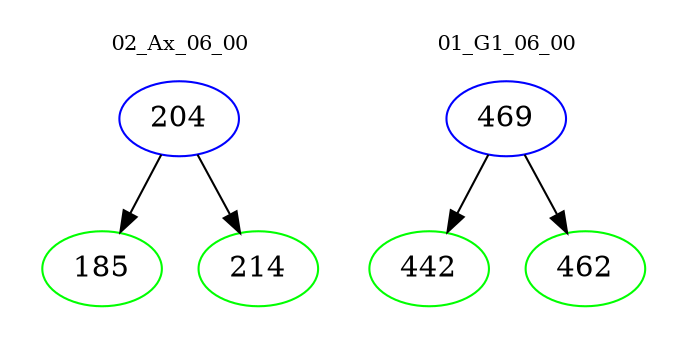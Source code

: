 digraph{
subgraph cluster_0 {
color = white
label = "02_Ax_06_00";
fontsize=10;
T0_204 [label="204", color="blue"]
T0_204 -> T0_185 [color="black"]
T0_185 [label="185", color="green"]
T0_204 -> T0_214 [color="black"]
T0_214 [label="214", color="green"]
}
subgraph cluster_1 {
color = white
label = "01_G1_06_00";
fontsize=10;
T1_469 [label="469", color="blue"]
T1_469 -> T1_442 [color="black"]
T1_442 [label="442", color="green"]
T1_469 -> T1_462 [color="black"]
T1_462 [label="462", color="green"]
}
}
